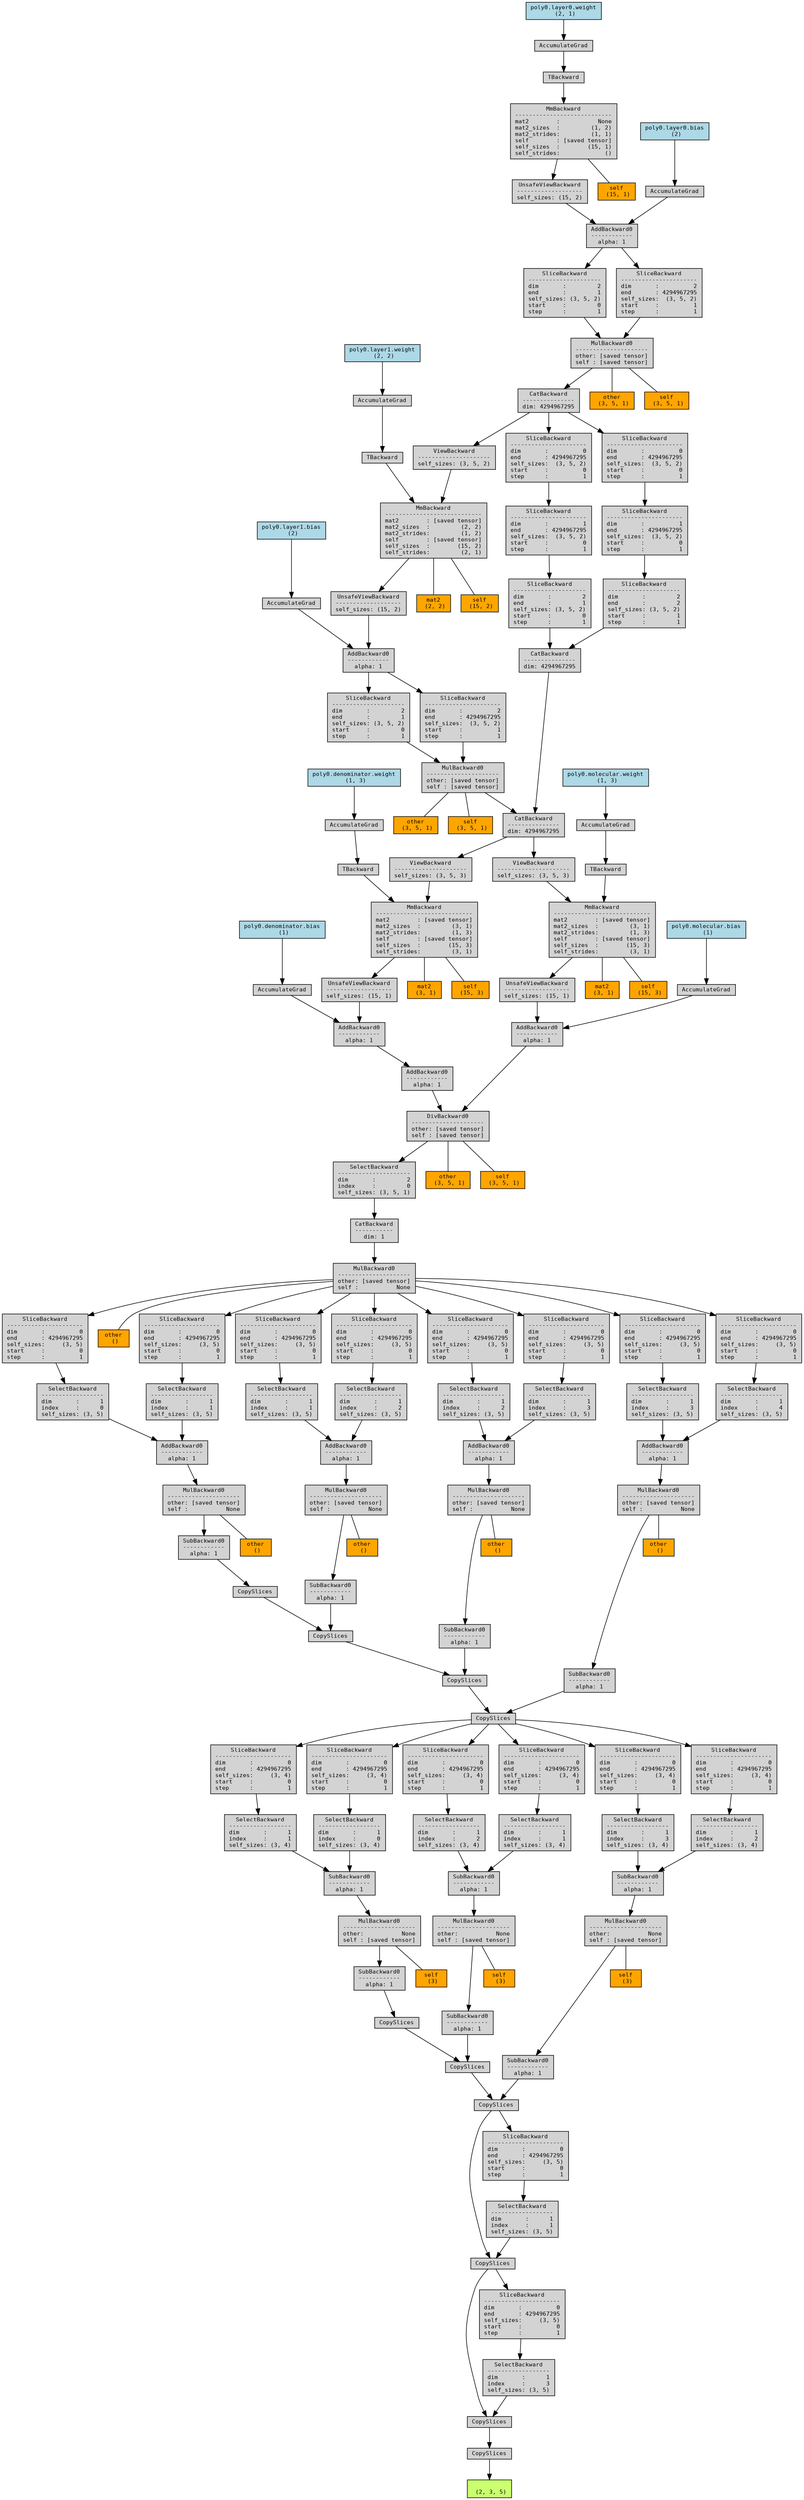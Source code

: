 digraph {
	graph [size="44.699999999999996,44.699999999999996"]
	node [align=left fontname=monospace fontsize=10 height=0.2 ranksep=0.1 shape=box style=filled]
	2193678242624 [label="
 (2, 3, 5)" fillcolor=darkolivegreen1]
	2193681157376 [label=CopySlices]
	2193681157616 -> 2193681157376
	2193681157616 [label=CopySlices]
	2193681156944 -> 2193681157616
	2193681156944 [label=CopySlices]
	2193681156896 -> 2193681156944
	2193681156896 [label=CopySlices]
	2193681157808 -> 2193681156896
	2193681157808 [label=CopySlices]
	2193681157904 -> 2193681157808
	2193681157904 [label=CopySlices]
	2193681157952 -> 2193681157904
	2193681157952 [label="SubBackward0
------------
alpha: 1"]
	2193681158048 -> 2193681157952
	2193681158048 -> 2193678380416 [dir=none]
	2193678380416 [label="self
 (3)" fillcolor=orange]
	2193681158048 [label="MulBackward0
---------------------
other:           None
self : [saved tensor]"]
	2193681155936 -> 2193681158048
	2193681155936 [label="SubBackward0
------------
alpha: 1"]
	2193681155648 -> 2193681155936
	2193681155648 [label="SelectBackward
------------------
dim       :      1
index     :      1
self_sizes: (3, 4)"]
	2193681641680 -> 2193681155648
	2193681641680 [label="SliceBackward
----------------------
dim       :          0
end       : 4294967295
self_sizes:     (3, 4)
start     :          0
step      :          1"]
	2193681641776 -> 2193681641680
	2193681641776 [label=CopySlices]
	2193681641872 -> 2193681641776
	2193681641872 [label=CopySlices]
	2193681642016 -> 2193681641872
	2193681642016 [label=CopySlices]
	2193681642160 -> 2193681642016
	2193681642160 [label=CopySlices]
	2193681642304 -> 2193681642160
	2193681642304 [label="SubBackward0
------------
alpha: 1"]
	2193681642400 -> 2193681642304
	2193681642400 -> 2193678150528 [dir=none]
	2193678150528 [label="other
 ()" fillcolor=orange]
	2193681642400 [label="MulBackward0
---------------------
other: [saved tensor]
self :           None"]
	2193681642496 -> 2193681642400
	2193681642496 [label="AddBackward0
------------
alpha: 1"]
	2193681642592 -> 2193681642496
	2193681642592 [label="SelectBackward
------------------
dim       :      1
index     :      0
self_sizes: (3, 5)"]
	2193681642736 -> 2193681642592
	2193681642736 [label="SliceBackward
----------------------
dim       :          0
end       : 4294967295
self_sizes:     (3, 5)
start     :          0
step      :          1"]
	2193681642832 -> 2193681642736
	2193681642832 -> 2193672687168 [dir=none]
	2193672687168 [label="other
 ()" fillcolor=orange]
	2193681642832 [label="MulBackward0
---------------------
other: [saved tensor]
self :           None"]
	2193681642976 -> 2193681642832
	2193681642976 [label="CatBackward
-----------
dim: 1"]
	2193681643072 -> 2193681642976
	2193681643072 [label="SelectBackward
---------------------
dim       :         2
index     :         0
self_sizes: (3, 5, 1)"]
	2193681643168 -> 2193681643072
	2193681643168 -> 2193650846400 [dir=none]
	2193650846400 [label="other
 (3, 5, 1)" fillcolor=orange]
	2193681643168 -> 2193672220096 [dir=none]
	2193672220096 [label="self
 (3, 5, 1)" fillcolor=orange]
	2193681643168 [label="DivBackward0
---------------------
other: [saved tensor]
self : [saved tensor]"]
	2193681643360 -> 2193681643168
	2193681643360 [label="AddBackward0
------------
alpha: 1"]
	2193681643504 -> 2193681643360
	2193681643504 [label="UnsafeViewBackward
-------------------
self_sizes: (15, 1)"]
	2193681643648 -> 2193681643504
	2193681643648 -> 2193672685248 [dir=none]
	2193672685248 [label="mat2
 (3, 1)" fillcolor=orange]
	2193681643648 -> 2193676111232 [dir=none]
	2193676111232 [label="self
 (15, 3)" fillcolor=orange]
	2193681643648 [label="MmBackward
----------------------------
mat2        : [saved tensor]
mat2_sizes  :         (3, 1)
mat2_strides:         (1, 3)
self        : [saved tensor]
self_sizes  :        (15, 3)
self_strides:         (3, 1)"]
	2193681643792 -> 2193681643648
	2193681643792 [label="ViewBackward
---------------------
self_sizes: (3, 5, 3)"]
	2193681643936 -> 2193681643792
	2193681643936 [label="CatBackward
---------------
dim: 4294967295"]
	2193681644032 -> 2193681643936
	2193681644032 [label="CatBackward
---------------
dim: 4294967295"]
	2193681644224 -> 2193681644032
	2193681644224 [label="SliceBackward
---------------------
dim       :         2
end       :         1
self_sizes: (3, 5, 2)
start     :         0
step      :         1"]
	2193681644368 -> 2193681644224
	2193681644368 [label="SliceBackward
----------------------
dim       :          1
end       : 4294967295
self_sizes:  (3, 5, 2)
start     :          0
step      :          1"]
	2193681644464 -> 2193681644368
	2193681644464 [label="SliceBackward
----------------------
dim       :          0
end       : 4294967295
self_sizes:  (3, 5, 2)
start     :          0
step      :          1"]
	2193681644608 -> 2193681644464
	2193681644608 [label="CatBackward
---------------
dim: 4294967295"]
	2193681644752 -> 2193681644608
	2193681644752 -> 2193650257408 [dir=none]
	2193650257408 [label="other
 (3, 5, 1)" fillcolor=orange]
	2193681644752 -> 2193650827584 [dir=none]
	2193650827584 [label="self
 (3, 5, 1)" fillcolor=orange]
	2193681644752 [label="MulBackward0
---------------------
other: [saved tensor]
self : [saved tensor]"]
	2193681644896 -> 2193681644752
	2193681644896 [label="SliceBackward
---------------------
dim       :         2
end       :         1
self_sizes: (3, 5, 2)
start     :         0
step      :         1"]
	2193681645040 -> 2193681644896
	2193681645040 [label="AddBackward0
------------
alpha: 1"]
	2193681645136 -> 2193681645040
	2193681645136 [label="UnsafeViewBackward
-------------------
self_sizes: (15, 2)"]
	2193681645328 -> 2193681645136
	2193681645328 -> 2193679308928 [dir=none]
	2193679308928 [label="self
 (15, 1)" fillcolor=orange]
	2193681645328 [label="MmBackward
----------------------------
mat2        :           None
mat2_sizes  :         (1, 2)
mat2_strides:         (1, 1)
self        : [saved tensor]
self_sizes  :        (15, 1)
self_strides:             ()"]
	2193681645472 -> 2193681645328
	2193681645472 [label=TBackward]
	2193681645520 -> 2193681645472
	2193670711296 [label="poly0.layer0.weight
 (2, 1)" fillcolor=lightblue]
	2193670711296 -> 2193681645520
	2193681645520 [label=AccumulateGrad]
	2193681645088 -> 2193681645040
	2193679309824 [label="poly0.layer0.bias
 (2)" fillcolor=lightblue]
	2193679309824 -> 2193681645088
	2193681645088 [label=AccumulateGrad]
	2193681644848 -> 2193681644752
	2193681644848 [label="SliceBackward
----------------------
dim       :          2
end       : 4294967295
self_sizes:  (3, 5, 2)
start     :          1
step      :          1"]
	2193681645040 -> 2193681644848
	2193681644176 -> 2193681644032
	2193681644176 [label="SliceBackward
---------------------
dim       :         2
end       :         2
self_sizes: (3, 5, 2)
start     :         1
step      :         1"]
	2193681644560 -> 2193681644176
	2193681644560 [label="SliceBackward
----------------------
dim       :          1
end       : 4294967295
self_sizes:  (3, 5, 2)
start     :          0
step      :          1"]
	2193681644272 -> 2193681644560
	2193681644272 [label="SliceBackward
----------------------
dim       :          0
end       : 4294967295
self_sizes:  (3, 5, 2)
start     :          0
step      :          1"]
	2193681644608 -> 2193681644272
	2193681643984 -> 2193681643936
	2193681643984 -> 2193650379712 [dir=none]
	2193650379712 [label="other
 (3, 5, 1)" fillcolor=orange]
	2193681643984 -> 2193677605120 [dir=none]
	2193677605120 [label="self
 (3, 5, 1)" fillcolor=orange]
	2193681643984 [label="MulBackward0
---------------------
other: [saved tensor]
self : [saved tensor]"]
	2193681644704 -> 2193681643984
	2193681644704 [label="SliceBackward
---------------------
dim       :         2
end       :         1
self_sizes: (3, 5, 2)
start     :         0
step      :         1"]
	2193681644320 -> 2193681644704
	2193681644320 [label="AddBackward0
------------
alpha: 1"]
	2193681645424 -> 2193681644320
	2193681645424 [label="UnsafeViewBackward
-------------------
self_sizes: (15, 2)"]
	2193681645280 -> 2193681645424
	2193681645280 -> 2193651116288 [dir=none]
	2193651116288 [label="mat2
 (2, 2)" fillcolor=orange]
	2193681645280 -> 2193650435392 [dir=none]
	2193650435392 [label="self
 (15, 2)" fillcolor=orange]
	2193681645280 [label="MmBackward
----------------------------
mat2        : [saved tensor]
mat2_sizes  :         (2, 2)
mat2_strides:         (1, 2)
self        : [saved tensor]
self_sizes  :        (15, 2)
self_strides:         (2, 1)"]
	2193681645824 -> 2193681645280
	2193681645824 [label="ViewBackward
---------------------
self_sizes: (3, 5, 2)"]
	2193681644608 -> 2193681645824
	2193681645680 -> 2193681645280
	2193681645680 [label=TBackward]
	2193681645872 -> 2193681645680
	2193680779904 [label="poly0.layer1.weight
 (2, 2)" fillcolor=lightblue]
	2193680779904 -> 2193681645872
	2193681645872 [label=AccumulateGrad]
	2193681644992 -> 2193681644320
	2193650773248 [label="poly0.layer1.bias
 (2)" fillcolor=lightblue]
	2193650773248 -> 2193681644992
	2193681644992 [label=AccumulateGrad]
	2193681644416 -> 2193681643984
	2193681644416 [label="SliceBackward
----------------------
dim       :          2
end       : 4294967295
self_sizes:  (3, 5, 2)
start     :          1
step      :          1"]
	2193681644320 -> 2193681644416
	2193681643744 -> 2193681643648
	2193681643744 [label=TBackward]
	2193681644128 -> 2193681643744
	2193672525760 [label="poly0.molecular.weight
 (1, 3)" fillcolor=lightblue]
	2193672525760 -> 2193681644128
	2193681644128 [label=AccumulateGrad]
	2193681643456 -> 2193681643360
	2193672289216 [label="poly0.molecular.bias
 (1)" fillcolor=lightblue]
	2193672289216 -> 2193681643456
	2193681643456 [label=AccumulateGrad]
	2193681643312 -> 2193681643168
	2193681643312 [label="AddBackward0
------------
alpha: 1"]
	2193681643552 -> 2193681643312
	2193681643552 [label="AddBackward0
------------
alpha: 1"]
	2193681645232 -> 2193681643552
	2193681645232 [label="UnsafeViewBackward
-------------------
self_sizes: (15, 1)"]
	2193681643888 -> 2193681645232
	2193681643888 -> 2193672610432 [dir=none]
	2193672610432 [label="mat2
 (3, 1)" fillcolor=orange]
	2193681643888 -> 2193671141312 [dir=none]
	2193671141312 [label="self
 (15, 3)" fillcolor=orange]
	2193681643888 [label="MmBackward
----------------------------
mat2        : [saved tensor]
mat2_sizes  :         (3, 1)
mat2_strides:         (1, 3)
self        : [saved tensor]
self_sizes  :        (15, 3)
self_strides:         (3, 1)"]
	2193681645728 -> 2193681643888
	2193681645728 [label="ViewBackward
---------------------
self_sizes: (3, 5, 3)"]
	2193681643936 -> 2193681645728
	2193681645776 -> 2193681643888
	2193681645776 [label=TBackward]
	2193681646064 -> 2193681645776
	2193678173376 [label="poly0.denominator.weight
 (1, 3)" fillcolor=lightblue]
	2193678173376 -> 2193681646064
	2193681646064 [label=AccumulateGrad]
	2193681643600 -> 2193681643552
	2193679345792 [label="poly0.denominator.bias
 (1)" fillcolor=lightblue]
	2193679345792 -> 2193681643600
	2193681643600 [label=AccumulateGrad]
	2193681642544 -> 2193681642496
	2193681642544 [label="SelectBackward
------------------
dim       :      1
index     :      1
self_sizes: (3, 5)"]
	2193681642928 -> 2193681642544
	2193681642928 [label="SliceBackward
----------------------
dim       :          0
end       : 4294967295
self_sizes:     (3, 5)
start     :          0
step      :          1"]
	2193681642832 -> 2193681642928
	2193681642112 -> 2193681642016
	2193681642112 [label="SubBackward0
------------
alpha: 1"]
	2193681642448 -> 2193681642112
	2193681642448 -> 2193670756096 [dir=none]
	2193670756096 [label="other
 ()" fillcolor=orange]
	2193681642448 [label="MulBackward0
---------------------
other: [saved tensor]
self :           None"]
	2193681642784 -> 2193681642448
	2193681642784 [label="AddBackward0
------------
alpha: 1"]
	2193681643024 -> 2193681642784
	2193681643024 [label="SelectBackward
------------------
dim       :      1
index     :      1
self_sizes: (3, 5)"]
	2193681643840 -> 2193681643024
	2193681643840 [label="SliceBackward
----------------------
dim       :          0
end       : 4294967295
self_sizes:     (3, 5)
start     :          0
step      :          1"]
	2193681642832 -> 2193681643840
	2193681643120 -> 2193681642784
	2193681643120 [label="SelectBackward
------------------
dim       :      1
index     :      2
self_sizes: (3, 5)"]
	2193681643408 -> 2193681643120
	2193681643408 [label="SliceBackward
----------------------
dim       :          0
end       : 4294967295
self_sizes:     (3, 5)
start     :          0
step      :          1"]
	2193681642832 -> 2193681643408
	2193681641968 -> 2193681641872
	2193681641968 [label="SubBackward0
------------
alpha: 1"]
	2193681642208 -> 2193681641968
	2193681642208 -> 2193672497600 [dir=none]
	2193672497600 [label="other
 ()" fillcolor=orange]
	2193681642208 [label="MulBackward0
---------------------
other: [saved tensor]
self :           None"]
	2193681644944 -> 2193681642208
	2193681644944 [label="AddBackward0
------------
alpha: 1"]
	2193681642640 -> 2193681644944
	2193681642640 [label="SelectBackward
------------------
dim       :      1
index     :      2
self_sizes: (3, 5)"]
	2193681646160 -> 2193681642640
	2193681646160 [label="SliceBackward
----------------------
dim       :          0
end       : 4294967295
self_sizes:     (3, 5)
start     :          0
step      :          1"]
	2193681642832 -> 2193681646160
	2193681642688 -> 2193681644944
	2193681642688 [label="SelectBackward
------------------
dim       :      1
index     :      3
self_sizes: (3, 5)"]
	2193681646112 -> 2193681642688
	2193681646112 [label="SliceBackward
----------------------
dim       :          0
end       : 4294967295
self_sizes:     (3, 5)
start     :          0
step      :          1"]
	2193681642832 -> 2193681646112
	2193681641824 -> 2193681641776
	2193681641824 [label="SubBackward0
------------
alpha: 1"]
	2193681642256 -> 2193681641824
	2193681642256 -> 2193670741952 [dir=none]
	2193670741952 [label="other
 ()" fillcolor=orange]
	2193681642256 [label="MulBackward0
---------------------
other: [saved tensor]
self :           None"]
	2193681642064 -> 2193681642256
	2193681642064 [label="AddBackward0
------------
alpha: 1"]
	2193681646016 -> 2193681642064
	2193681646016 [label="SelectBackward
------------------
dim       :      1
index     :      3
self_sizes: (3, 5)"]
	2193681646304 -> 2193681646016
	2193681646304 [label="SliceBackward
----------------------
dim       :          0
end       : 4294967295
self_sizes:     (3, 5)
start     :          0
step      :          1"]
	2193681642832 -> 2193681646304
	2193681646208 -> 2193681642064
	2193681646208 [label="SelectBackward
------------------
dim       :      1
index     :      4
self_sizes: (3, 5)"]
	2193681646352 -> 2193681646208
	2193681646352 [label="SliceBackward
----------------------
dim       :          0
end       : 4294967295
self_sizes:     (3, 5)
start     :          0
step      :          1"]
	2193681642832 -> 2193681646352
	2193681157856 -> 2193681155936
	2193681157856 [label="SelectBackward
------------------
dim       :      1
index     :      0
self_sizes: (3, 4)"]
	2193681641584 -> 2193681157856
	2193681641584 [label="SliceBackward
----------------------
dim       :          0
end       : 4294967295
self_sizes:     (3, 4)
start     :          0
step      :          1"]
	2193681641776 -> 2193681641584
	2193681157088 -> 2193681157808
	2193681157088 [label="SubBackward0
------------
alpha: 1"]
	2193681156128 -> 2193681157088
	2193681156128 -> 2193651068288 [dir=none]
	2193651068288 [label="self
 (3)" fillcolor=orange]
	2193681156128 [label="MulBackward0
---------------------
other:           None
self : [saved tensor]"]
	2193681158000 -> 2193681156128
	2193681158000 [label="SubBackward0
------------
alpha: 1"]
	2193681642352 -> 2193681158000
	2193681642352 [label="SelectBackward
------------------
dim       :      1
index     :      2
self_sizes: (3, 4)"]
	2193681641632 -> 2193681642352
	2193681641632 [label="SliceBackward
----------------------
dim       :          0
end       : 4294967295
self_sizes:     (3, 4)
start     :          0
step      :          1"]
	2193681641776 -> 2193681641632
	2193681641920 -> 2193681158000
	2193681641920 [label="SelectBackward
------------------
dim       :      1
index     :      1
self_sizes: (3, 4)"]
	2193681646448 -> 2193681641920
	2193681646448 [label="SliceBackward
----------------------
dim       :          0
end       : 4294967295
self_sizes:     (3, 4)
start     :          0
step      :          1"]
	2193681641776 -> 2193681646448
	2193681157664 -> 2193681156896
	2193681157664 [label="SubBackward0
------------
alpha: 1"]
	2193681158096 -> 2193681157664
	2193681158096 -> 2193650436416 [dir=none]
	2193650436416 [label="self
 (3)" fillcolor=orange]
	2193681158096 [label="MulBackward0
---------------------
other:           None
self : [saved tensor]"]
	2193681641536 -> 2193681158096
	2193681641536 [label="SubBackward0
------------
alpha: 1"]
	2193681645968 -> 2193681641536
	2193681645968 [label="SelectBackward
------------------
dim       :      1
index     :      3
self_sizes: (3, 4)"]
	2193681646544 -> 2193681645968
	2193681646544 [label="SliceBackward
----------------------
dim       :          0
end       : 4294967295
self_sizes:     (3, 4)
start     :          0
step      :          1"]
	2193681641776 -> 2193681646544
	2193681646256 -> 2193681641536
	2193681646256 [label="SelectBackward
------------------
dim       :      1
index     :      2
self_sizes: (3, 4)"]
	2193681646592 -> 2193681646256
	2193681646592 [label="SliceBackward
----------------------
dim       :          0
end       : 4294967295
self_sizes:     (3, 4)
start     :          0
step      :          1"]
	2193681641776 -> 2193681646592
	2193681157568 -> 2193681156944
	2193681157568 [label="SelectBackward
------------------
dim       :      1
index     :      1
self_sizes: (3, 5)"]
	2193681641728 -> 2193681157568
	2193681641728 [label="SliceBackward
----------------------
dim       :          0
end       : 4294967295
self_sizes:     (3, 5)
start     :          0
step      :          1"]
	2193681156896 -> 2193681641728
	2193681157424 -> 2193681157616
	2193681157424 [label="SelectBackward
------------------
dim       :      1
index     :      3
self_sizes: (3, 5)"]
	2193681157712 -> 2193681157424
	2193681157712 [label="SliceBackward
----------------------
dim       :          0
end       : 4294967295
self_sizes:     (3, 5)
start     :          0
step      :          1"]
	2193681156944 -> 2193681157712
	2193681157376 -> 2193678242624
}
